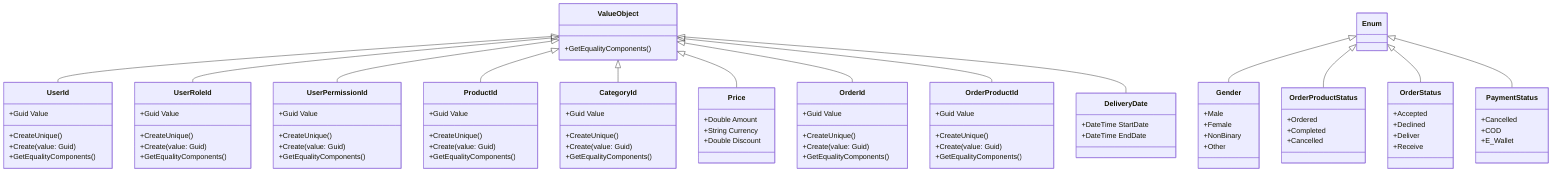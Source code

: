 classDiagram
  class ValueObject {
    +GetEqualityComponents()
  }

  class UserId {
    +Guid Value
    +CreateUnique()
    +Create(value: Guid)
    +GetEqualityComponents()
  }

  class UserRoleId {
    +Guid Value
    +CreateUnique()
    +Create(value: Guid)
    +GetEqualityComponents()
  }

  class UserPermissionId {
    +Guid Value
    +CreateUnique()
    +Create(value: Guid)
    +GetEqualityComponents()
  }

  class Gender {
    +Male
    +Female
    +NonBinary
    +Other
  }

  class ProductId {
    +Guid Value
    +CreateUnique()
    +Create(value: Guid)
    +GetEqualityComponents()
  }

  class Price {
    +Double Amount
    +String Currency
    +Double Discount
  }

  class CategoryId {
    +Guid Value
    +CreateUnique()
    +Create(value: Guid)
    +GetEqualityComponents()
  }

  class OrderId {
    +Guid Value
    +CreateUnique()
    +Create(value: Guid)
    +GetEqualityComponents()
  }

  class OrderProductId {
    +Guid Value
    +CreateUnique()
    +Create(value: Guid)
    +GetEqualityComponents()
  }

  class OrderProductStatus {
    +Ordered
    +Completed
    +Cancelled
  }

  class DeliveryDate {
    +DateTime StartDate
    +DateTime EndDate
  }

  class OrderStatus {
    +Accepted
    +Declined
    +Deliver
    +Receive
  }

  class PaymentStatus {
    +Cancelled
    +COD
    +E_Wallet
  }

  ValueObject <|-- UserId
  ValueObject <|-- UserRoleId
  ValueObject <|-- UserPermissionId
  ValueObject <|-- ProductId
  ValueObject <|-- CategoryId
  ValueObject <|-- Price
  ValueObject <|-- OrderId
  ValueObject <|-- OrderProductId
  ValueObject <|-- DeliveryDate
  Enum <|-- Gender
  Enum <|-- OrderProductStatus
  Enum <|-- OrderStatus
  Enum <|-- PaymentStatus